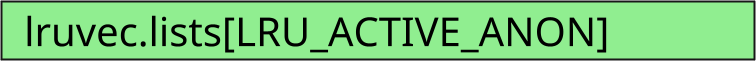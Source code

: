 @startuml

skinparam ComponentStyle rectangle
scale 1/5

skinparam Component {
    FontSize 200
    FontColor black
    BorderThickness 10
    BackgroundColor transparent
}


skinparam Card {
    FontSize 0
    FontColor black
    BorderThickness 0
    BackgroundColor transparent
}


skinparam Package {
    FontSize 200
    FontColor black
    BorderThickness 0
    BackgroundColor transparent
}


skinparam Rectangle {
    FontSize 200
    FontColor black
    BorderThickness 0
    BackgroundColor transparent
}

' component:
component "  lruvec.lists[LRU_ACTIVE_ANON]\t\t" as c0 #LightGreen
' layout:

@enduml
